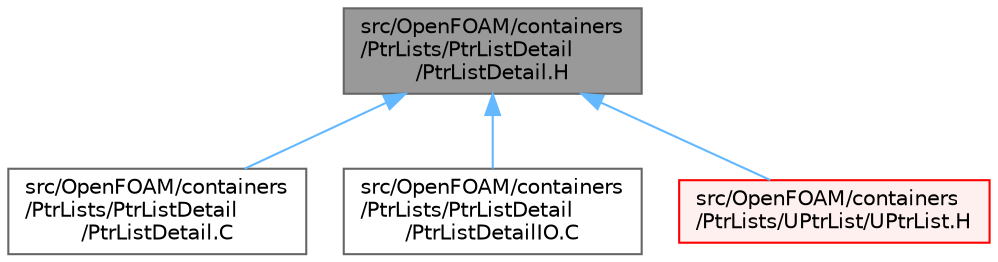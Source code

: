 digraph "src/OpenFOAM/containers/PtrLists/PtrListDetail/PtrListDetail.H"
{
 // LATEX_PDF_SIZE
  bgcolor="transparent";
  edge [fontname=Helvetica,fontsize=10,labelfontname=Helvetica,labelfontsize=10];
  node [fontname=Helvetica,fontsize=10,shape=box,height=0.2,width=0.4];
  Node1 [id="Node000001",label="src/OpenFOAM/containers\l/PtrLists/PtrListDetail\l/PtrListDetail.H",height=0.2,width=0.4,color="gray40", fillcolor="grey60", style="filled", fontcolor="black",tooltip=" "];
  Node1 -> Node2 [id="edge1_Node000001_Node000002",dir="back",color="steelblue1",style="solid",tooltip=" "];
  Node2 [id="Node000002",label="src/OpenFOAM/containers\l/PtrLists/PtrListDetail\l/PtrListDetail.C",height=0.2,width=0.4,color="grey40", fillcolor="white", style="filled",URL="$PtrListDetail_8C.html",tooltip=" "];
  Node1 -> Node3 [id="edge2_Node000001_Node000003",dir="back",color="steelblue1",style="solid",tooltip=" "];
  Node3 [id="Node000003",label="src/OpenFOAM/containers\l/PtrLists/PtrListDetail\l/PtrListDetailIO.C",height=0.2,width=0.4,color="grey40", fillcolor="white", style="filled",URL="$PtrListDetailIO_8C.html",tooltip=" "];
  Node1 -> Node4 [id="edge3_Node000001_Node000004",dir="back",color="steelblue1",style="solid",tooltip=" "];
  Node4 [id="Node000004",label="src/OpenFOAM/containers\l/PtrLists/UPtrList/UPtrList.H",height=0.2,width=0.4,color="red", fillcolor="#FFF0F0", style="filled",URL="$UPtrList_8H.html",tooltip=" "];
}
